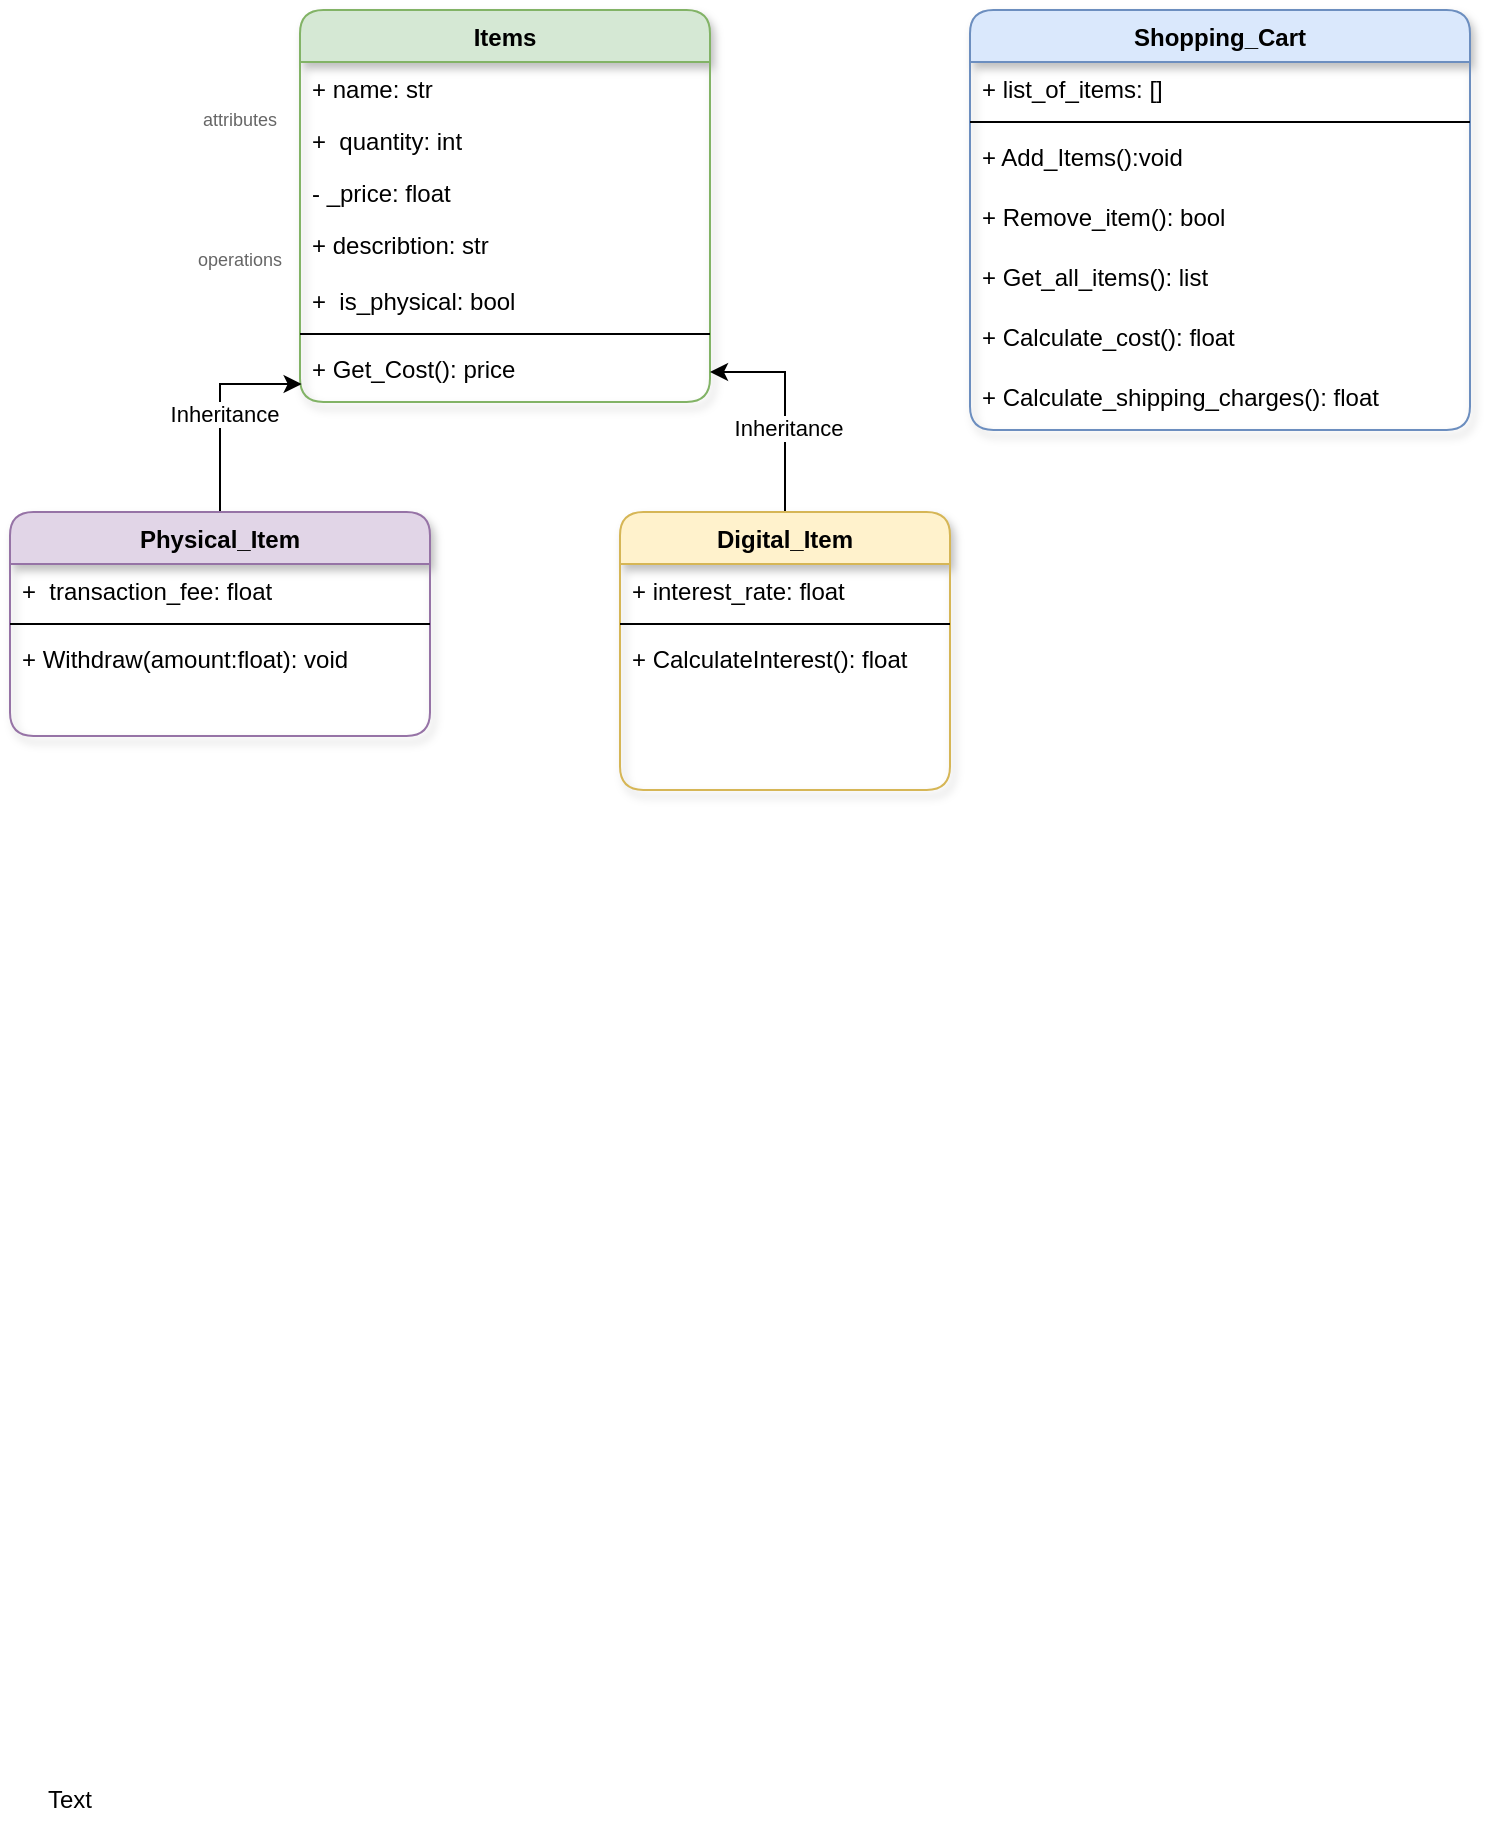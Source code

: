 <mxfile version="26.1.0">
  <diagram name="Page-1" id="g5vXmAB2UkSqzC7_Wi9n">
    <mxGraphModel dx="1195" dy="643" grid="1" gridSize="10" guides="1" tooltips="1" connect="1" arrows="1" fold="1" page="1" pageScale="1" pageWidth="850" pageHeight="1100" math="0" shadow="0">
      <root>
        <mxCell id="0" />
        <mxCell id="1" parent="0" />
        <mxCell id="I1259xhRLEgN1ugOB08U-1" value="Items" style="swimlane;fontStyle=1;align=center;verticalAlign=top;childLayout=stackLayout;horizontal=1;startSize=26;horizontalStack=0;resizeParent=1;resizeLast=0;collapsible=1;marginBottom=0;rounded=1;shadow=1;strokeWidth=1;fillColor=#d5e8d4;strokeColor=#82b366;glass=0;" parent="1" vertex="1">
          <mxGeometry x="205" y="60" width="205" height="196" as="geometry">
            <mxRectangle x="230" y="140" width="160" height="26" as="alternateBounds" />
          </mxGeometry>
        </mxCell>
        <mxCell id="I1259xhRLEgN1ugOB08U-3" value="+ name: str" style="text;align=left;verticalAlign=top;spacingLeft=4;spacingRight=4;overflow=hidden;rotatable=0;points=[[0,0.5],[1,0.5]];portConstraint=eastwest;rounded=0;shadow=0;html=0;" parent="I1259xhRLEgN1ugOB08U-1" vertex="1">
          <mxGeometry y="26" width="205" height="26" as="geometry" />
        </mxCell>
        <mxCell id="I1259xhRLEgN1ugOB08U-2" value="+  quantity: int" style="text;align=left;verticalAlign=top;spacingLeft=4;spacingRight=4;overflow=hidden;rotatable=0;points=[[0,0.5],[1,0.5]];portConstraint=eastwest;" parent="I1259xhRLEgN1ugOB08U-1" vertex="1">
          <mxGeometry y="52" width="205" height="26" as="geometry" />
        </mxCell>
        <mxCell id="I1259xhRLEgN1ugOB08U-4" value="- _price: float" style="text;align=left;verticalAlign=top;spacingLeft=4;spacingRight=4;overflow=hidden;rotatable=0;points=[[0,0.5],[1,0.5]];portConstraint=eastwest;rounded=0;shadow=0;html=0;" parent="I1259xhRLEgN1ugOB08U-1" vertex="1">
          <mxGeometry y="78" width="205" height="26" as="geometry" />
        </mxCell>
        <mxCell id="I1259xhRLEgN1ugOB08U-6" value="+ describtion: str" style="text;align=left;verticalAlign=top;spacingLeft=4;spacingRight=4;overflow=hidden;rotatable=0;points=[[0,0.5],[1,0.5]];portConstraint=eastwest;" parent="I1259xhRLEgN1ugOB08U-1" vertex="1">
          <mxGeometry y="104" width="205" height="28" as="geometry" />
        </mxCell>
        <mxCell id="-t2RpOjE0i4wilOCwamS-5" value="+  is_physical: bool" style="text;align=left;verticalAlign=top;spacingLeft=4;spacingRight=4;overflow=hidden;rotatable=0;points=[[0,0.5],[1,0.5]];portConstraint=eastwest;" vertex="1" parent="I1259xhRLEgN1ugOB08U-1">
          <mxGeometry y="132" width="205" height="26" as="geometry" />
        </mxCell>
        <mxCell id="I1259xhRLEgN1ugOB08U-5" value="" style="line;html=1;strokeWidth=1;align=left;verticalAlign=middle;spacingTop=-1;spacingLeft=3;spacingRight=3;rotatable=0;labelPosition=right;points=[];portConstraint=eastwest;" parent="I1259xhRLEgN1ugOB08U-1" vertex="1">
          <mxGeometry y="158" width="205" height="8" as="geometry" />
        </mxCell>
        <mxCell id="I1259xhRLEgN1ugOB08U-7" value="+ Get_Cost(): price" style="text;align=left;verticalAlign=top;spacingLeft=4;spacingRight=4;overflow=hidden;rotatable=0;points=[[0,0.5],[1,0.5]];portConstraint=eastwest;" parent="I1259xhRLEgN1ugOB08U-1" vertex="1">
          <mxGeometry y="166" width="205" height="30" as="geometry" />
        </mxCell>
        <mxCell id="I1259xhRLEgN1ugOB08U-9" style="edgeStyle=orthogonalEdgeStyle;rounded=0;orthogonalLoop=1;jettySize=auto;html=1;entryX=0.004;entryY=0.7;entryDx=0;entryDy=0;entryPerimeter=0;" parent="1" source="I1259xhRLEgN1ugOB08U-11" target="I1259xhRLEgN1ugOB08U-7" edge="1">
          <mxGeometry relative="1" as="geometry" />
        </mxCell>
        <mxCell id="I1259xhRLEgN1ugOB08U-10" value="Inheritance" style="edgeLabel;html=1;align=center;verticalAlign=middle;resizable=0;points=[];" parent="I1259xhRLEgN1ugOB08U-9" vertex="1" connectable="0">
          <mxGeometry x="-0.066" y="-2" relative="1" as="geometry">
            <mxPoint as="offset" />
          </mxGeometry>
        </mxCell>
        <mxCell id="I1259xhRLEgN1ugOB08U-11" value="Physical_Item" style="swimlane;fontStyle=1;align=center;verticalAlign=top;childLayout=stackLayout;horizontal=1;startSize=26;horizontalStack=0;resizeParent=1;resizeLast=0;collapsible=1;marginBottom=0;rounded=1;shadow=1;strokeWidth=1;fillColor=#e1d5e7;strokeColor=#9673a6;" parent="1" vertex="1">
          <mxGeometry x="60" y="311" width="210" height="112" as="geometry">
            <mxRectangle x="130" y="380" width="160" height="26" as="alternateBounds" />
          </mxGeometry>
        </mxCell>
        <mxCell id="I1259xhRLEgN1ugOB08U-12" value="+  transaction_fee: float" style="text;align=left;verticalAlign=top;spacingLeft=4;spacingRight=4;overflow=hidden;rotatable=0;points=[[0,0.5],[1,0.5]];portConstraint=eastwest;" parent="I1259xhRLEgN1ugOB08U-11" vertex="1">
          <mxGeometry y="26" width="210" height="26" as="geometry" />
        </mxCell>
        <mxCell id="I1259xhRLEgN1ugOB08U-13" value="" style="line;html=1;strokeWidth=1;align=left;verticalAlign=middle;spacingTop=-1;spacingLeft=3;spacingRight=3;rotatable=0;labelPosition=right;points=[];portConstraint=eastwest;" parent="I1259xhRLEgN1ugOB08U-11" vertex="1">
          <mxGeometry y="52" width="210" height="8" as="geometry" />
        </mxCell>
        <mxCell id="I1259xhRLEgN1ugOB08U-14" value="+ Withdraw(amount:float): void" style="text;align=left;verticalAlign=top;spacingLeft=4;spacingRight=4;overflow=hidden;rotatable=0;points=[[0,0.5],[1,0.5]];portConstraint=eastwest;" parent="I1259xhRLEgN1ugOB08U-11" vertex="1">
          <mxGeometry y="60" width="210" height="26" as="geometry" />
        </mxCell>
        <mxCell id="I1259xhRLEgN1ugOB08U-15" style="edgeStyle=orthogonalEdgeStyle;rounded=0;orthogonalLoop=1;jettySize=auto;html=1;entryX=1;entryY=0.5;entryDx=0;entryDy=0;" parent="1" source="I1259xhRLEgN1ugOB08U-17" target="I1259xhRLEgN1ugOB08U-7" edge="1">
          <mxGeometry relative="1" as="geometry" />
        </mxCell>
        <mxCell id="I1259xhRLEgN1ugOB08U-16" value="Inheritance" style="edgeLabel;html=1;align=center;verticalAlign=middle;resizable=0;points=[];" parent="I1259xhRLEgN1ugOB08U-15" vertex="1" connectable="0">
          <mxGeometry x="-0.209" y="-1" relative="1" as="geometry">
            <mxPoint as="offset" />
          </mxGeometry>
        </mxCell>
        <mxCell id="I1259xhRLEgN1ugOB08U-17" value="Digital_Item" style="swimlane;fontStyle=1;align=center;verticalAlign=top;childLayout=stackLayout;horizontal=1;startSize=26;horizontalStack=0;resizeParent=1;resizeLast=0;collapsible=1;marginBottom=0;rounded=1;shadow=1;strokeWidth=1;fillColor=#fff2cc;strokeColor=#d6b656;" parent="1" vertex="1">
          <mxGeometry x="365" y="311" width="165" height="139" as="geometry">
            <mxRectangle x="550" y="140" width="160" height="26" as="alternateBounds" />
          </mxGeometry>
        </mxCell>
        <mxCell id="I1259xhRLEgN1ugOB08U-18" value="+ interest_rate: float" style="text;align=left;verticalAlign=top;spacingLeft=4;spacingRight=4;overflow=hidden;rotatable=0;points=[[0,0.5],[1,0.5]];portConstraint=eastwest;" parent="I1259xhRLEgN1ugOB08U-17" vertex="1">
          <mxGeometry y="26" width="165" height="26" as="geometry" />
        </mxCell>
        <mxCell id="I1259xhRLEgN1ugOB08U-19" value="" style="line;html=1;strokeWidth=1;align=left;verticalAlign=middle;spacingTop=-1;spacingLeft=3;spacingRight=3;rotatable=0;labelPosition=right;points=[];portConstraint=eastwest;" parent="I1259xhRLEgN1ugOB08U-17" vertex="1">
          <mxGeometry y="52" width="165" height="8" as="geometry" />
        </mxCell>
        <mxCell id="I1259xhRLEgN1ugOB08U-20" value="+ CalculateInterest(): float" style="text;align=left;verticalAlign=top;spacingLeft=4;spacingRight=4;overflow=hidden;rotatable=0;points=[[0,0.5],[1,0.5]];portConstraint=eastwest;" parent="I1259xhRLEgN1ugOB08U-17" vertex="1">
          <mxGeometry y="60" width="165" height="26" as="geometry" />
        </mxCell>
        <mxCell id="I1259xhRLEgN1ugOB08U-21" value="&lt;font&gt;attributes&lt;/font&gt;" style="text;html=1;align=center;verticalAlign=middle;whiteSpace=wrap;rounded=0;textOpacity=60;fontSize=9;" parent="1" vertex="1">
          <mxGeometry x="145" y="100" width="60" height="30" as="geometry" />
        </mxCell>
        <mxCell id="I1259xhRLEgN1ugOB08U-22" value="&lt;font&gt;operations&lt;/font&gt;" style="text;html=1;align=center;verticalAlign=middle;whiteSpace=wrap;rounded=0;textOpacity=60;fontSize=9;" parent="1" vertex="1">
          <mxGeometry x="145" y="170" width="60" height="30" as="geometry" />
        </mxCell>
        <mxCell id="I1259xhRLEgN1ugOB08U-23" value="Shopping_Cart" style="swimlane;fontStyle=1;align=center;verticalAlign=top;childLayout=stackLayout;horizontal=1;startSize=26;horizontalStack=0;resizeParent=1;resizeLast=0;collapsible=1;marginBottom=0;rounded=1;shadow=1;strokeWidth=1;fillColor=#dae8fc;strokeColor=#6c8ebf;glass=0;" parent="1" vertex="1">
          <mxGeometry x="540" y="60" width="250" height="210" as="geometry">
            <mxRectangle x="230" y="140" width="160" height="26" as="alternateBounds" />
          </mxGeometry>
        </mxCell>
        <mxCell id="I1259xhRLEgN1ugOB08U-24" value="+ list_of_items: []" style="text;align=left;verticalAlign=top;spacingLeft=4;spacingRight=4;overflow=hidden;rotatable=0;points=[[0,0.5],[1,0.5]];portConstraint=eastwest;" parent="I1259xhRLEgN1ugOB08U-23" vertex="1">
          <mxGeometry y="26" width="250" height="26" as="geometry" />
        </mxCell>
        <mxCell id="I1259xhRLEgN1ugOB08U-28" value="" style="line;html=1;strokeWidth=1;align=left;verticalAlign=middle;spacingTop=-1;spacingLeft=3;spacingRight=3;rotatable=0;labelPosition=right;points=[];portConstraint=eastwest;" parent="I1259xhRLEgN1ugOB08U-23" vertex="1">
          <mxGeometry y="52" width="250" height="8" as="geometry" />
        </mxCell>
        <mxCell id="I1259xhRLEgN1ugOB08U-29" value="+ Add_Items():void" style="text;align=left;verticalAlign=top;spacingLeft=4;spacingRight=4;overflow=hidden;rotatable=0;points=[[0,0.5],[1,0.5]];portConstraint=eastwest;" parent="I1259xhRLEgN1ugOB08U-23" vertex="1">
          <mxGeometry y="60" width="250" height="30" as="geometry" />
        </mxCell>
        <mxCell id="-t2RpOjE0i4wilOCwamS-1" value="+ Remove_item(): bool" style="text;align=left;verticalAlign=top;spacingLeft=4;spacingRight=4;overflow=hidden;rotatable=0;points=[[0,0.5],[1,0.5]];portConstraint=eastwest;" vertex="1" parent="I1259xhRLEgN1ugOB08U-23">
          <mxGeometry y="90" width="250" height="30" as="geometry" />
        </mxCell>
        <mxCell id="-t2RpOjE0i4wilOCwamS-2" value="+ Get_all_items(): list" style="text;align=left;verticalAlign=top;spacingLeft=4;spacingRight=4;overflow=hidden;rotatable=0;points=[[0,0.5],[1,0.5]];portConstraint=eastwest;" vertex="1" parent="I1259xhRLEgN1ugOB08U-23">
          <mxGeometry y="120" width="250" height="30" as="geometry" />
        </mxCell>
        <mxCell id="-t2RpOjE0i4wilOCwamS-3" value="+ Calculate_cost(): float" style="text;align=left;verticalAlign=top;spacingLeft=4;spacingRight=4;overflow=hidden;rotatable=0;points=[[0,0.5],[1,0.5]];portConstraint=eastwest;" vertex="1" parent="I1259xhRLEgN1ugOB08U-23">
          <mxGeometry y="150" width="250" height="30" as="geometry" />
        </mxCell>
        <mxCell id="-t2RpOjE0i4wilOCwamS-4" value="+ Calculate_shipping_charges(): float" style="text;align=left;verticalAlign=top;spacingLeft=4;spacingRight=4;overflow=hidden;rotatable=0;points=[[0,0.5],[1,0.5]];portConstraint=eastwest;" vertex="1" parent="I1259xhRLEgN1ugOB08U-23">
          <mxGeometry y="180" width="250" height="30" as="geometry" />
        </mxCell>
        <mxCell id="-t2RpOjE0i4wilOCwamS-6" value="Text" style="text;html=1;align=center;verticalAlign=middle;whiteSpace=wrap;rounded=0;" vertex="1" parent="1">
          <mxGeometry x="60" y="940" width="60" height="30" as="geometry" />
        </mxCell>
      </root>
    </mxGraphModel>
  </diagram>
</mxfile>

